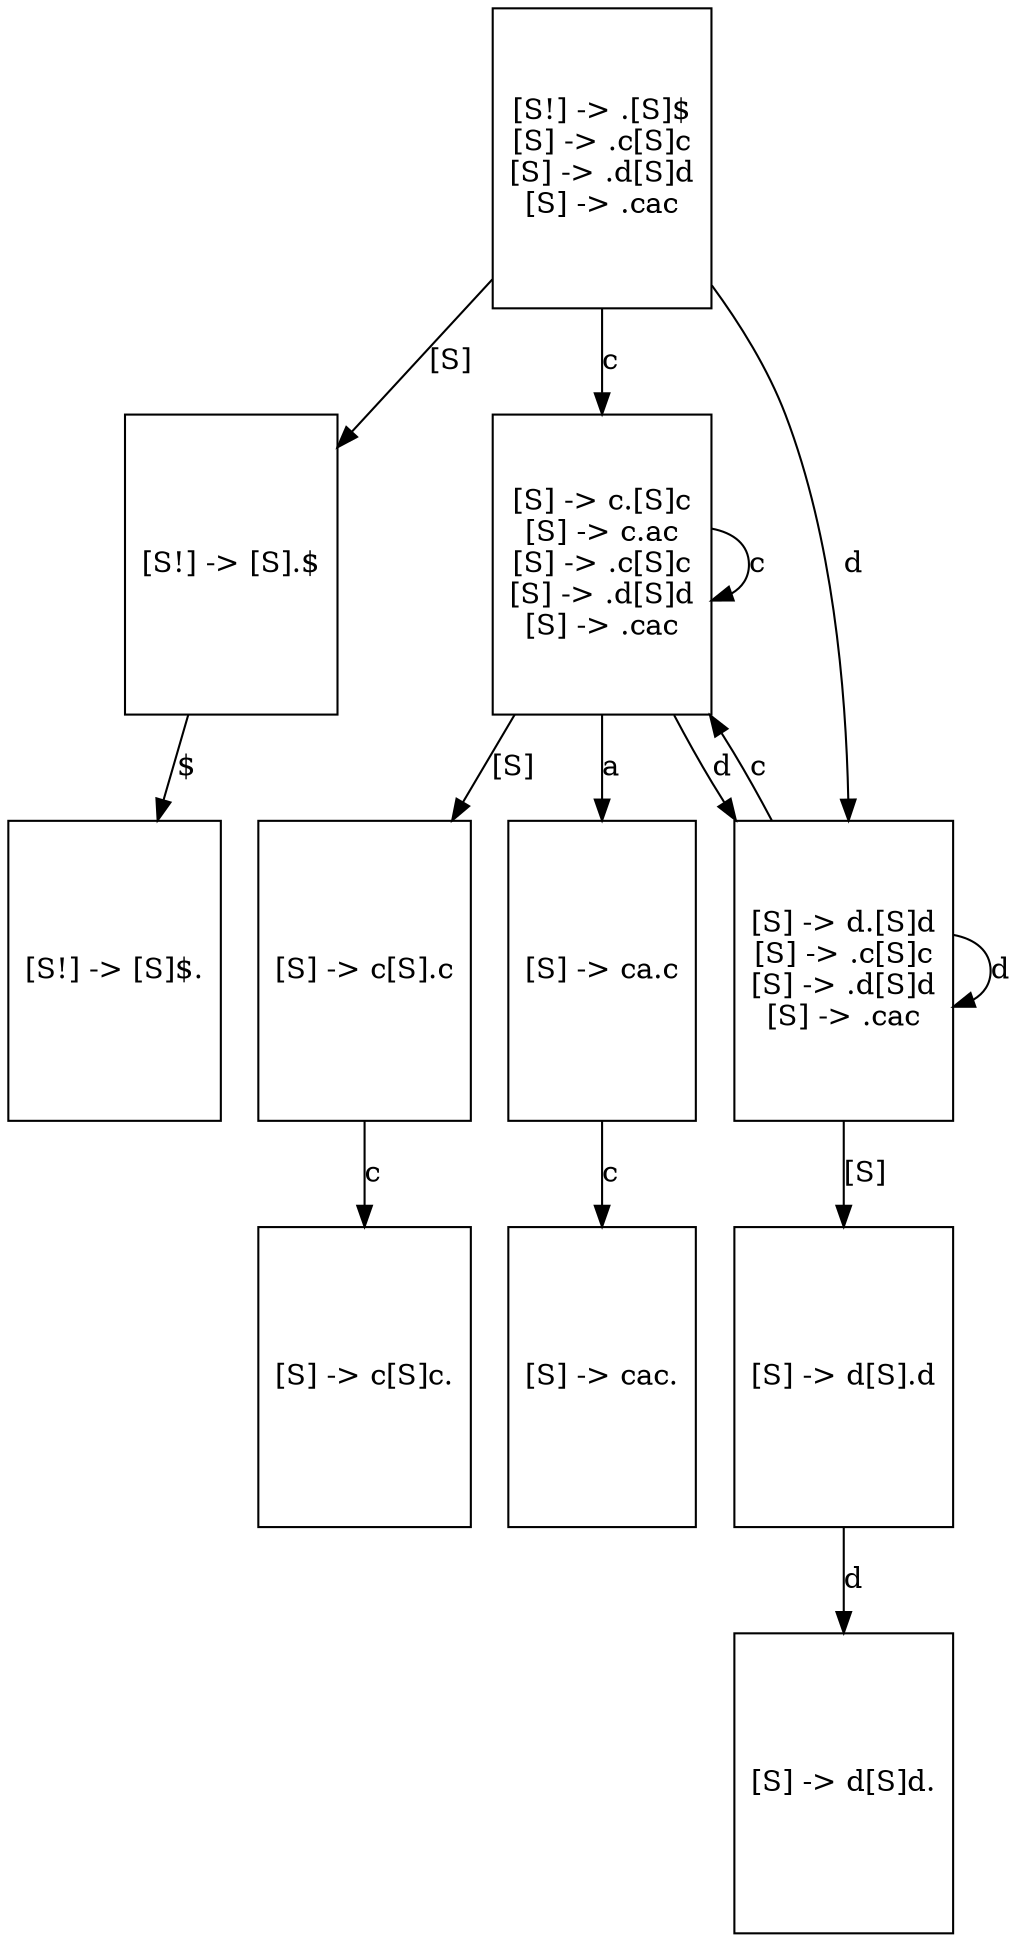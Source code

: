 // LR(0) Automata
digraph {
	A0 [label="[S!] -> .[S]$
[S] -> .c[S]c
[S] -> .d[S]d
[S] -> .cac" height=2 shape=polygon width=1]
	A1 [label="[S!] -> [S].$" height=2 shape=polygon width=1]
	A2 [label="[S] -> c.[S]c
[S] -> c.ac
[S] -> .c[S]c
[S] -> .d[S]d
[S] -> .cac" height=2 shape=polygon width=1]
	A3 [label="[S] -> d.[S]d
[S] -> .c[S]c
[S] -> .d[S]d
[S] -> .cac" height=2 shape=polygon width=1]
	A4 [label="[S!] -> [S]$." height=2 shape=polygon width=1]
	A5 [label="[S] -> c[S].c" height=2 shape=polygon width=1]
	A6 [label="[S] -> ca.c" height=2 shape=polygon width=1]
	A7 [label="[S] -> d[S].d" height=2 shape=polygon width=1]
	A8 [label="[S] -> c[S]c." height=2 shape=polygon width=1]
	A9 [label="[S] -> cac." height=2 shape=polygon width=1]
	B0 [label="[S] -> d[S]d." height=2 shape=polygon width=1]
	A0 -> A1 [label="[S]"]
	A0 -> A2 [label=c]
	A0 -> A3 [label=d]
	A1 -> A4 [label="$"]
	A2 -> A5 [label="[S]"]
	A2 -> A6 [label=a]
	A2 -> A2 [label=c]
	A2 -> A3 [label=d]
	A3 -> A7 [label="[S]"]
	A3 -> A2 [label=c]
	A3 -> A3 [label=d]
	A5 -> A8 [label=c]
	A6 -> A9 [label=c]
	A7 -> B0 [label=d]
}
